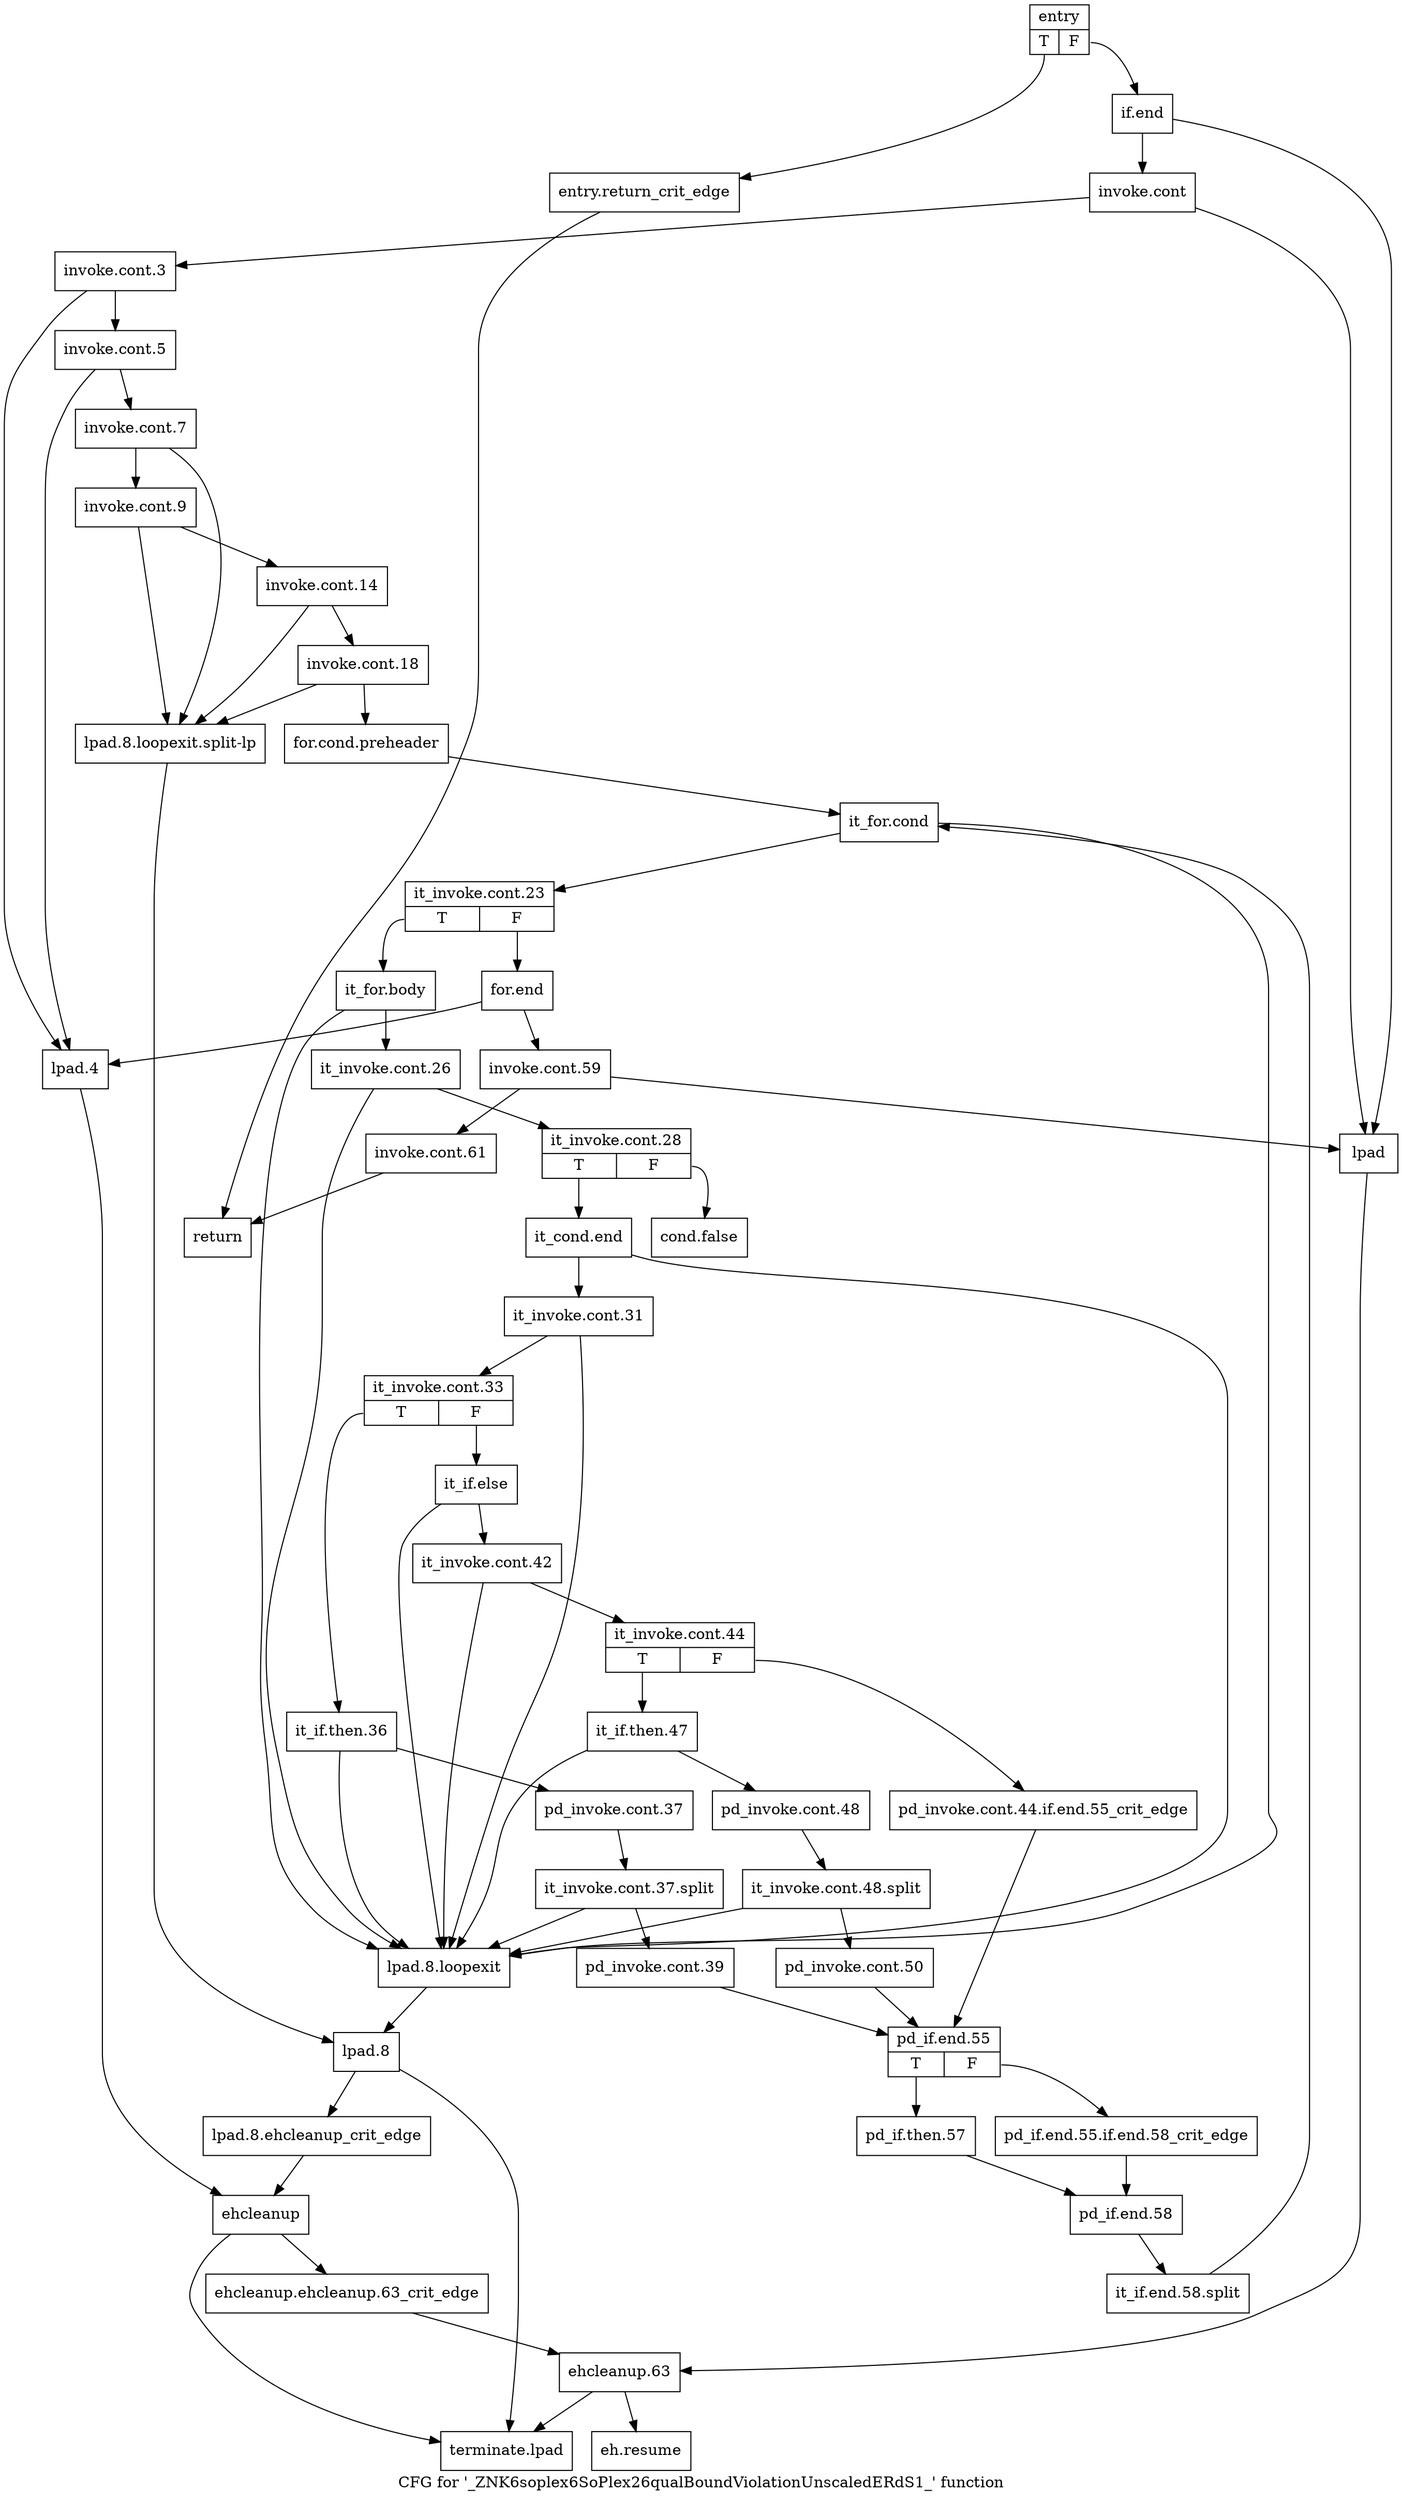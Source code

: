digraph "CFG for '_ZNK6soplex6SoPlex26qualBoundViolationUnscaledERdS1_' function" {
	label="CFG for '_ZNK6soplex6SoPlex26qualBoundViolationUnscaledERdS1_' function";

	Node0x294f940 [shape=record,label="{entry|{<s0>T|<s1>F}}"];
	Node0x294f940:s0 -> Node0x294f990;
	Node0x294f940:s1 -> Node0x294f9e0;
	Node0x294f990 [shape=record,label="{entry.return_crit_edge}"];
	Node0x294f990 -> Node0x29506b0;
	Node0x294f9e0 [shape=record,label="{if.end}"];
	Node0x294f9e0 -> Node0x294fa30;
	Node0x294f9e0 -> Node0x294fe90;
	Node0x294fa30 [shape=record,label="{invoke.cont}"];
	Node0x294fa30 -> Node0x294fa80;
	Node0x294fa30 -> Node0x294fe90;
	Node0x294fa80 [shape=record,label="{invoke.cont.3}"];
	Node0x294fa80 -> Node0x294fad0;
	Node0x294fa80 -> Node0x294fee0;
	Node0x294fad0 [shape=record,label="{invoke.cont.5}"];
	Node0x294fad0 -> Node0x294fb20;
	Node0x294fad0 -> Node0x294fee0;
	Node0x294fb20 [shape=record,label="{invoke.cont.7}"];
	Node0x294fb20 -> Node0x294fb70;
	Node0x294fb20 -> Node0x294ff80;
	Node0x294fb70 [shape=record,label="{invoke.cont.9}"];
	Node0x294fb70 -> Node0x294fbc0;
	Node0x294fb70 -> Node0x294ff80;
	Node0x294fbc0 [shape=record,label="{invoke.cont.14}"];
	Node0x294fbc0 -> Node0x294fc10;
	Node0x294fbc0 -> Node0x294ff80;
	Node0x294fc10 [shape=record,label="{invoke.cont.18}"];
	Node0x294fc10 -> Node0x294fc60;
	Node0x294fc10 -> Node0x294ff80;
	Node0x294fc60 [shape=record,label="{for.cond.preheader}"];
	Node0x294fc60 -> Node0x294fcb0;
	Node0x294fcb0 [shape=record,label="{it_for.cond}"];
	Node0x294fcb0 -> Node0x294fd00;
	Node0x294fcb0 -> Node0x294ff30;
	Node0x294fd00 [shape=record,label="{it_invoke.cont.23|{<s0>T|<s1>F}}"];
	Node0x294fd00:s0 -> Node0x294fd50;
	Node0x294fd00:s1 -> Node0x29505c0;
	Node0x294fd50 [shape=record,label="{it_for.body}"];
	Node0x294fd50 -> Node0x294fda0;
	Node0x294fd50 -> Node0x294ff30;
	Node0x294fda0 [shape=record,label="{it_invoke.cont.26}"];
	Node0x294fda0 -> Node0x294fdf0;
	Node0x294fda0 -> Node0x294ff30;
	Node0x294fdf0 [shape=record,label="{it_invoke.cont.28|{<s0>T|<s1>F}}"];
	Node0x294fdf0:s0 -> Node0x2950070;
	Node0x294fdf0:s1 -> Node0x294fe40;
	Node0x294fe40 [shape=record,label="{cond.false}"];
	Node0x294fe90 [shape=record,label="{lpad}"];
	Node0x294fe90 -> Node0x29507a0;
	Node0x294fee0 [shape=record,label="{lpad.4}"];
	Node0x294fee0 -> Node0x2950700;
	Node0x294ff30 [shape=record,label="{lpad.8.loopexit}"];
	Node0x294ff30 -> Node0x294ffd0;
	Node0x294ff80 [shape=record,label="{lpad.8.loopexit.split-lp}"];
	Node0x294ff80 -> Node0x294ffd0;
	Node0x294ffd0 [shape=record,label="{lpad.8}"];
	Node0x294ffd0 -> Node0x2950020;
	Node0x294ffd0 -> Node0x2950840;
	Node0x2950020 [shape=record,label="{lpad.8.ehcleanup_crit_edge}"];
	Node0x2950020 -> Node0x2950700;
	Node0x2950070 [shape=record,label="{it_cond.end}"];
	Node0x2950070 -> Node0x29500c0;
	Node0x2950070 -> Node0x294ff30;
	Node0x29500c0 [shape=record,label="{it_invoke.cont.31}"];
	Node0x29500c0 -> Node0x2950110;
	Node0x29500c0 -> Node0x294ff30;
	Node0x2950110 [shape=record,label="{it_invoke.cont.33|{<s0>T|<s1>F}}"];
	Node0x2950110:s0 -> Node0x2950160;
	Node0x2950110:s1 -> Node0x2950250;
	Node0x2950160 [shape=record,label="{it_if.then.36}"];
	Node0x2950160 -> Node0x29501b0;
	Node0x2950160 -> Node0x294ff30;
	Node0x29501b0 [shape=record,label="{pd_invoke.cont.37}"];
	Node0x29501b0 -> Node0x32ea330;
	Node0x32ea330 [shape=record,label="{it_invoke.cont.37.split}"];
	Node0x32ea330 -> Node0x2950200;
	Node0x32ea330 -> Node0x294ff30;
	Node0x2950200 [shape=record,label="{pd_invoke.cont.39}"];
	Node0x2950200 -> Node0x2950480;
	Node0x2950250 [shape=record,label="{it_if.else}"];
	Node0x2950250 -> Node0x29502a0;
	Node0x2950250 -> Node0x294ff30;
	Node0x29502a0 [shape=record,label="{it_invoke.cont.42}"];
	Node0x29502a0 -> Node0x29502f0;
	Node0x29502a0 -> Node0x294ff30;
	Node0x29502f0 [shape=record,label="{it_invoke.cont.44|{<s0>T|<s1>F}}"];
	Node0x29502f0:s0 -> Node0x2950390;
	Node0x29502f0:s1 -> Node0x2950340;
	Node0x2950340 [shape=record,label="{pd_invoke.cont.44.if.end.55_crit_edge}"];
	Node0x2950340 -> Node0x2950480;
	Node0x2950390 [shape=record,label="{it_if.then.47}"];
	Node0x2950390 -> Node0x29503e0;
	Node0x2950390 -> Node0x294ff30;
	Node0x29503e0 [shape=record,label="{pd_invoke.cont.48}"];
	Node0x29503e0 -> Node0x32d6b00;
	Node0x32d6b00 [shape=record,label="{it_invoke.cont.48.split}"];
	Node0x32d6b00 -> Node0x2950430;
	Node0x32d6b00 -> Node0x294ff30;
	Node0x2950430 [shape=record,label="{pd_invoke.cont.50}"];
	Node0x2950430 -> Node0x2950480;
	Node0x2950480 [shape=record,label="{pd_if.end.55|{<s0>T|<s1>F}}"];
	Node0x2950480:s0 -> Node0x2950520;
	Node0x2950480:s1 -> Node0x29504d0;
	Node0x29504d0 [shape=record,label="{pd_if.end.55.if.end.58_crit_edge}"];
	Node0x29504d0 -> Node0x2950570;
	Node0x2950520 [shape=record,label="{pd_if.then.57}"];
	Node0x2950520 -> Node0x2950570;
	Node0x2950570 [shape=record,label="{pd_if.end.58}"];
	Node0x2950570 -> Node0x32d6620;
	Node0x32d6620 [shape=record,label="{it_if.end.58.split}"];
	Node0x32d6620 -> Node0x294fcb0;
	Node0x29505c0 [shape=record,label="{for.end}"];
	Node0x29505c0 -> Node0x2950610;
	Node0x29505c0 -> Node0x294fee0;
	Node0x2950610 [shape=record,label="{invoke.cont.59}"];
	Node0x2950610 -> Node0x2950660;
	Node0x2950610 -> Node0x294fe90;
	Node0x2950660 [shape=record,label="{invoke.cont.61}"];
	Node0x2950660 -> Node0x29506b0;
	Node0x29506b0 [shape=record,label="{return}"];
	Node0x2950700 [shape=record,label="{ehcleanup}"];
	Node0x2950700 -> Node0x2950750;
	Node0x2950700 -> Node0x2950840;
	Node0x2950750 [shape=record,label="{ehcleanup.ehcleanup.63_crit_edge}"];
	Node0x2950750 -> Node0x29507a0;
	Node0x29507a0 [shape=record,label="{ehcleanup.63}"];
	Node0x29507a0 -> Node0x29507f0;
	Node0x29507a0 -> Node0x2950840;
	Node0x29507f0 [shape=record,label="{eh.resume}"];
	Node0x2950840 [shape=record,label="{terminate.lpad}"];
}
